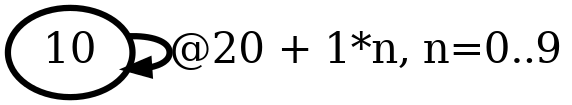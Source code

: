 digraph G {
        node [style=rounded, penwidth=3, fontsize=20, shape=oval];
        "10" -> "10" [label="@20 + 1*n, n=0..9", color=black,arrowsize=1,style=bold,penwidth=3,fontsize=20];
}
